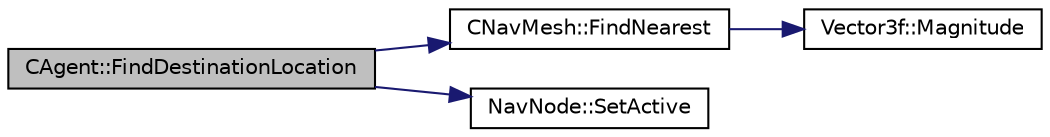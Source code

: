 digraph "CAgent::FindDestinationLocation"
{
 // LATEX_PDF_SIZE
  edge [fontname="Helvetica",fontsize="10",labelfontname="Helvetica",labelfontsize="10"];
  node [fontname="Helvetica",fontsize="10",shape=record];
  rankdir="LR";
  Node12 [label="CAgent::FindDestinationLocation",height=0.2,width=0.4,color="black", fillcolor="grey75", style="filled", fontcolor="black",tooltip="make the Agent follow a precalculated path"];
  Node12 -> Node13 [color="midnightblue",fontsize="10",style="solid",fontname="Helvetica"];
  Node13 [label="CNavMesh::FindNearest",height=0.2,width=0.4,color="black", fillcolor="white", style="filled",URL="$class_c_nav_mesh.html#a83df28ba6d93dc828bf175153eb456e4",tooltip="Retrieves the nearest navNode."];
  Node13 -> Node14 [color="midnightblue",fontsize="10",style="solid",fontname="Helvetica"];
  Node14 [label="Vector3f::Magnitude",height=0.2,width=0.4,color="black", fillcolor="white", style="filled",URL="$class_vector3f.html#afb1763cca9cabe61674bdff20efcc81f",tooltip=" "];
  Node12 -> Node15 [color="midnightblue",fontsize="10",style="solid",fontname="Helvetica"];
  Node15 [label="NavNode::SetActive",height=0.2,width=0.4,color="black", fillcolor="white", style="filled",URL="$class_nav_node.html#a57466fff867f4f0912ec281a0bfdb389",tooltip="Change the active state."];
}
